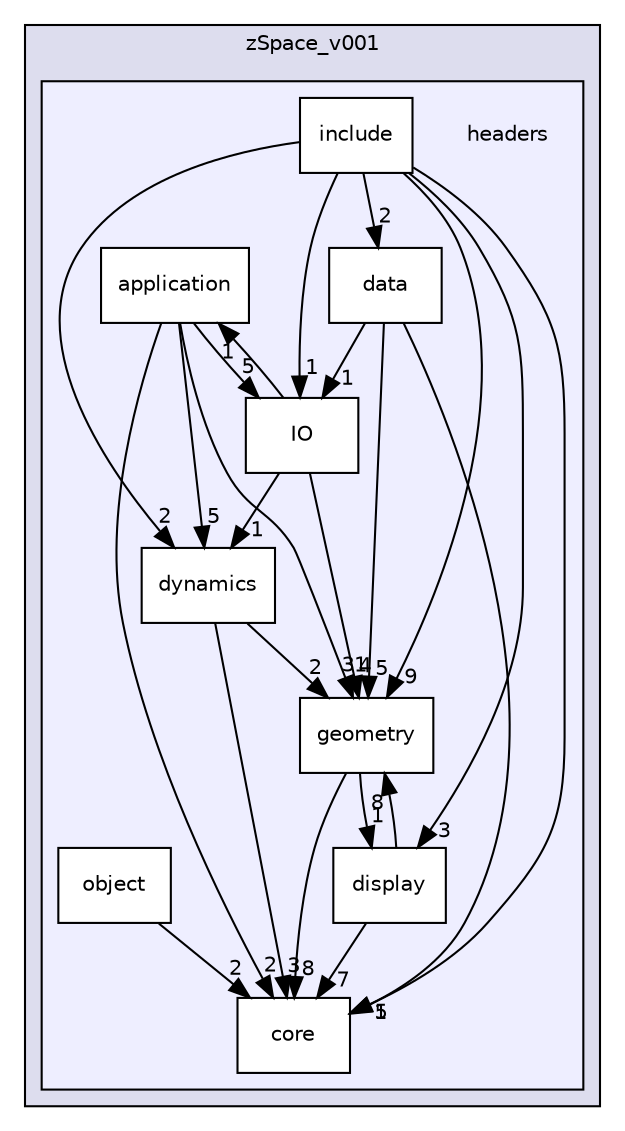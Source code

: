 digraph "C:/Users/vishu.b/source/repos/venumb/zSpace_v001/headers" {
  compound=true
  node [ fontsize="10", fontname="Helvetica"];
  edge [ labelfontsize="10", labelfontname="Helvetica"];
  subgraph clusterdir_728607bd0a6006e6cc9a59238a195aaf {
    graph [ bgcolor="#ddddee", pencolor="black", label="zSpace_v001" fontname="Helvetica", fontsize="10", URL="dir_728607bd0a6006e6cc9a59238a195aaf.html"]
  subgraph clusterdir_23bc3ef9c0c65852104e023cfd46f1cf {
    graph [ bgcolor="#eeeeff", pencolor="black", label="" URL="dir_23bc3ef9c0c65852104e023cfd46f1cf.html"];
    dir_23bc3ef9c0c65852104e023cfd46f1cf [shape=plaintext label="headers"];
    dir_06afe494b9e3b3420284d59ad0661a2a [shape=box label="application" color="black" fillcolor="white" style="filled" URL="dir_06afe494b9e3b3420284d59ad0661a2a.html"];
    dir_7f29b4d89fa10ef71cafc38f1542a1ae [shape=box label="core" color="black" fillcolor="white" style="filled" URL="dir_7f29b4d89fa10ef71cafc38f1542a1ae.html"];
    dir_049680c6d4217ff217827ccc971f7f5a [shape=box label="data" color="black" fillcolor="white" style="filled" URL="dir_049680c6d4217ff217827ccc971f7f5a.html"];
    dir_5862f1c21abbfbe36d500a314b7c02de [shape=box label="display" color="black" fillcolor="white" style="filled" URL="dir_5862f1c21abbfbe36d500a314b7c02de.html"];
    dir_37e539c60b8509765493f89baa6a7e4d [shape=box label="dynamics" color="black" fillcolor="white" style="filled" URL="dir_37e539c60b8509765493f89baa6a7e4d.html"];
    dir_2c78b881e4b4a268aea6361c0bb052d5 [shape=box label="geometry" color="black" fillcolor="white" style="filled" URL="dir_2c78b881e4b4a268aea6361c0bb052d5.html"];
    dir_246d76062d75533e031604827a180487 [shape=box label="include" color="black" fillcolor="white" style="filled" URL="dir_246d76062d75533e031604827a180487.html"];
    dir_c39ffa7e57fcef7fb395accd655af61c [shape=box label="IO" color="black" fillcolor="white" style="filled" URL="dir_c39ffa7e57fcef7fb395accd655af61c.html"];
    dir_632739833cf53ea1ac83607eb3b16ecc [shape=box label="object" color="black" fillcolor="white" style="filled" URL="dir_632739833cf53ea1ac83607eb3b16ecc.html"];
  }
  }
  dir_5862f1c21abbfbe36d500a314b7c02de->dir_2c78b881e4b4a268aea6361c0bb052d5 [headlabel="8", labeldistance=1.5 headhref="dir_000011_000013.html"];
  dir_5862f1c21abbfbe36d500a314b7c02de->dir_7f29b4d89fa10ef71cafc38f1542a1ae [headlabel="7", labeldistance=1.5 headhref="dir_000011_000009.html"];
  dir_049680c6d4217ff217827ccc971f7f5a->dir_c39ffa7e57fcef7fb395accd655af61c [headlabel="1", labeldistance=1.5 headhref="dir_000010_000015.html"];
  dir_049680c6d4217ff217827ccc971f7f5a->dir_2c78b881e4b4a268aea6361c0bb052d5 [headlabel="5", labeldistance=1.5 headhref="dir_000010_000013.html"];
  dir_049680c6d4217ff217827ccc971f7f5a->dir_7f29b4d89fa10ef71cafc38f1542a1ae [headlabel="1", labeldistance=1.5 headhref="dir_000010_000009.html"];
  dir_c39ffa7e57fcef7fb395accd655af61c->dir_2c78b881e4b4a268aea6361c0bb052d5 [headlabel="4", labeldistance=1.5 headhref="dir_000015_000013.html"];
  dir_c39ffa7e57fcef7fb395accd655af61c->dir_06afe494b9e3b3420284d59ad0661a2a [headlabel="1", labeldistance=1.5 headhref="dir_000015_000008.html"];
  dir_c39ffa7e57fcef7fb395accd655af61c->dir_37e539c60b8509765493f89baa6a7e4d [headlabel="1", labeldistance=1.5 headhref="dir_000015_000012.html"];
  dir_2c78b881e4b4a268aea6361c0bb052d5->dir_5862f1c21abbfbe36d500a314b7c02de [headlabel="1", labeldistance=1.5 headhref="dir_000013_000011.html"];
  dir_2c78b881e4b4a268aea6361c0bb052d5->dir_7f29b4d89fa10ef71cafc38f1542a1ae [headlabel="8", labeldistance=1.5 headhref="dir_000013_000009.html"];
  dir_06afe494b9e3b3420284d59ad0661a2a->dir_c39ffa7e57fcef7fb395accd655af61c [headlabel="5", labeldistance=1.5 headhref="dir_000008_000015.html"];
  dir_06afe494b9e3b3420284d59ad0661a2a->dir_2c78b881e4b4a268aea6361c0bb052d5 [headlabel="31", labeldistance=1.5 headhref="dir_000008_000013.html"];
  dir_06afe494b9e3b3420284d59ad0661a2a->dir_7f29b4d89fa10ef71cafc38f1542a1ae [headlabel="2", labeldistance=1.5 headhref="dir_000008_000009.html"];
  dir_06afe494b9e3b3420284d59ad0661a2a->dir_37e539c60b8509765493f89baa6a7e4d [headlabel="5", labeldistance=1.5 headhref="dir_000008_000012.html"];
  dir_246d76062d75533e031604827a180487->dir_5862f1c21abbfbe36d500a314b7c02de [headlabel="3", labeldistance=1.5 headhref="dir_000014_000011.html"];
  dir_246d76062d75533e031604827a180487->dir_049680c6d4217ff217827ccc971f7f5a [headlabel="2", labeldistance=1.5 headhref="dir_000014_000010.html"];
  dir_246d76062d75533e031604827a180487->dir_c39ffa7e57fcef7fb395accd655af61c [headlabel="1", labeldistance=1.5 headhref="dir_000014_000015.html"];
  dir_246d76062d75533e031604827a180487->dir_2c78b881e4b4a268aea6361c0bb052d5 [headlabel="9", labeldistance=1.5 headhref="dir_000014_000013.html"];
  dir_246d76062d75533e031604827a180487->dir_7f29b4d89fa10ef71cafc38f1542a1ae [headlabel="5", labeldistance=1.5 headhref="dir_000014_000009.html"];
  dir_246d76062d75533e031604827a180487->dir_37e539c60b8509765493f89baa6a7e4d [headlabel="2", labeldistance=1.5 headhref="dir_000014_000012.html"];
  dir_632739833cf53ea1ac83607eb3b16ecc->dir_7f29b4d89fa10ef71cafc38f1542a1ae [headlabel="2", labeldistance=1.5 headhref="dir_000016_000009.html"];
  dir_37e539c60b8509765493f89baa6a7e4d->dir_2c78b881e4b4a268aea6361c0bb052d5 [headlabel="2", labeldistance=1.5 headhref="dir_000012_000013.html"];
  dir_37e539c60b8509765493f89baa6a7e4d->dir_7f29b4d89fa10ef71cafc38f1542a1ae [headlabel="3", labeldistance=1.5 headhref="dir_000012_000009.html"];
}
